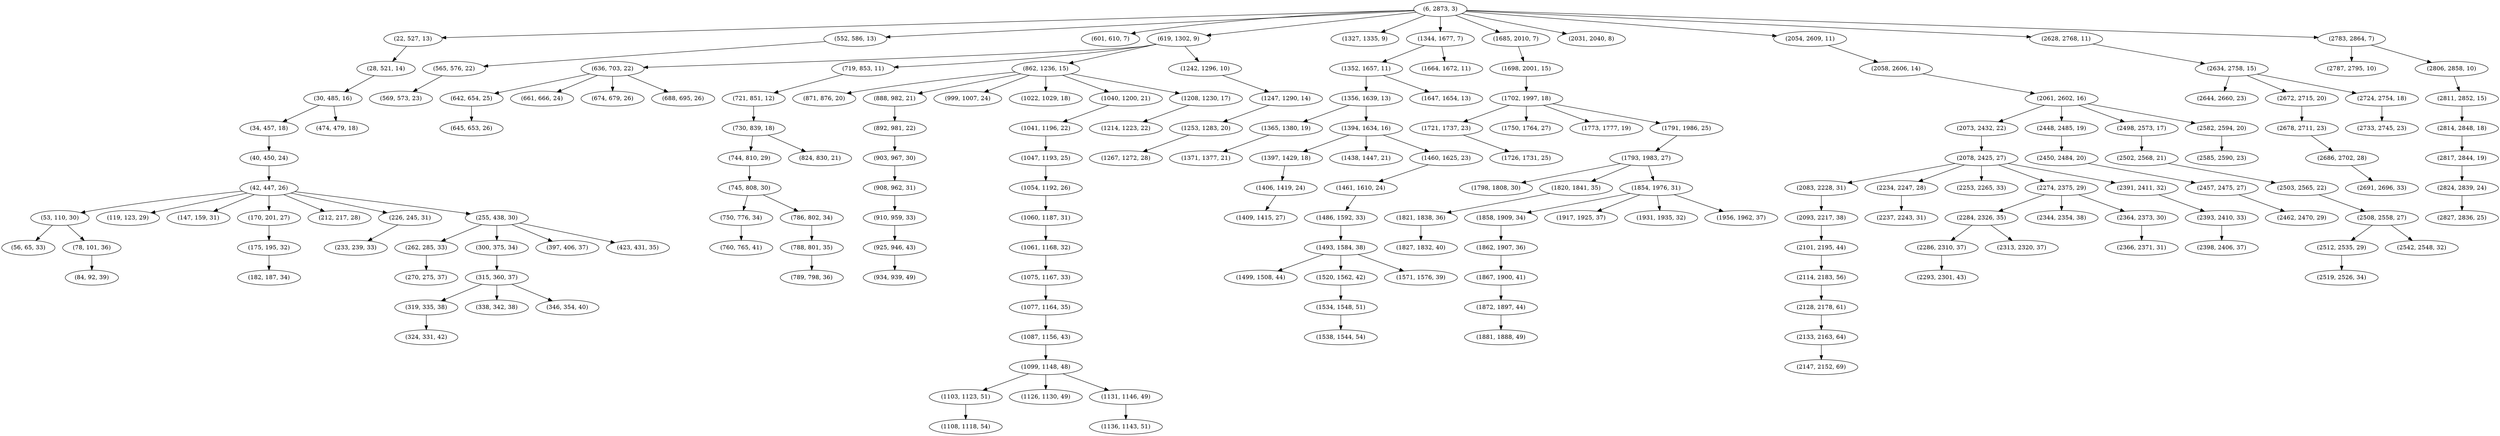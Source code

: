 digraph tree {
    "(6, 2873, 3)";
    "(22, 527, 13)";
    "(28, 521, 14)";
    "(30, 485, 16)";
    "(34, 457, 18)";
    "(40, 450, 24)";
    "(42, 447, 26)";
    "(53, 110, 30)";
    "(56, 65, 33)";
    "(78, 101, 36)";
    "(84, 92, 39)";
    "(119, 123, 29)";
    "(147, 159, 31)";
    "(170, 201, 27)";
    "(175, 195, 32)";
    "(182, 187, 34)";
    "(212, 217, 28)";
    "(226, 245, 31)";
    "(233, 239, 33)";
    "(255, 438, 30)";
    "(262, 285, 33)";
    "(270, 275, 37)";
    "(300, 375, 34)";
    "(315, 360, 37)";
    "(319, 335, 38)";
    "(324, 331, 42)";
    "(338, 342, 38)";
    "(346, 354, 40)";
    "(397, 406, 37)";
    "(423, 431, 35)";
    "(474, 479, 18)";
    "(552, 586, 13)";
    "(565, 576, 22)";
    "(569, 573, 23)";
    "(601, 610, 7)";
    "(619, 1302, 9)";
    "(636, 703, 22)";
    "(642, 654, 25)";
    "(645, 653, 26)";
    "(661, 666, 24)";
    "(674, 679, 26)";
    "(688, 695, 26)";
    "(719, 853, 11)";
    "(721, 851, 12)";
    "(730, 839, 18)";
    "(744, 810, 29)";
    "(745, 808, 30)";
    "(750, 776, 34)";
    "(760, 765, 41)";
    "(786, 802, 34)";
    "(788, 801, 35)";
    "(789, 798, 36)";
    "(824, 830, 21)";
    "(862, 1236, 15)";
    "(871, 876, 20)";
    "(888, 982, 21)";
    "(892, 981, 22)";
    "(903, 967, 30)";
    "(908, 962, 31)";
    "(910, 959, 33)";
    "(925, 946, 43)";
    "(934, 939, 49)";
    "(999, 1007, 24)";
    "(1022, 1029, 18)";
    "(1040, 1200, 21)";
    "(1041, 1196, 22)";
    "(1047, 1193, 25)";
    "(1054, 1192, 26)";
    "(1060, 1187, 31)";
    "(1061, 1168, 32)";
    "(1075, 1167, 33)";
    "(1077, 1164, 35)";
    "(1087, 1156, 43)";
    "(1099, 1148, 48)";
    "(1103, 1123, 51)";
    "(1108, 1118, 54)";
    "(1126, 1130, 49)";
    "(1131, 1146, 49)";
    "(1136, 1143, 51)";
    "(1208, 1230, 17)";
    "(1214, 1223, 22)";
    "(1242, 1296, 10)";
    "(1247, 1290, 14)";
    "(1253, 1283, 20)";
    "(1267, 1272, 28)";
    "(1327, 1335, 9)";
    "(1344, 1677, 7)";
    "(1352, 1657, 11)";
    "(1356, 1639, 13)";
    "(1365, 1380, 19)";
    "(1371, 1377, 21)";
    "(1394, 1634, 16)";
    "(1397, 1429, 18)";
    "(1406, 1419, 24)";
    "(1409, 1415, 27)";
    "(1438, 1447, 21)";
    "(1460, 1625, 23)";
    "(1461, 1610, 24)";
    "(1486, 1592, 33)";
    "(1493, 1584, 38)";
    "(1499, 1508, 44)";
    "(1520, 1562, 42)";
    "(1534, 1548, 51)";
    "(1538, 1544, 54)";
    "(1571, 1576, 39)";
    "(1647, 1654, 13)";
    "(1664, 1672, 11)";
    "(1685, 2010, 7)";
    "(1698, 2001, 15)";
    "(1702, 1997, 18)";
    "(1721, 1737, 23)";
    "(1726, 1731, 25)";
    "(1750, 1764, 27)";
    "(1773, 1777, 19)";
    "(1791, 1986, 25)";
    "(1793, 1983, 27)";
    "(1798, 1808, 30)";
    "(1820, 1841, 35)";
    "(1821, 1838, 36)";
    "(1827, 1832, 40)";
    "(1854, 1976, 31)";
    "(1858, 1909, 34)";
    "(1862, 1907, 36)";
    "(1867, 1900, 41)";
    "(1872, 1897, 44)";
    "(1881, 1888, 49)";
    "(1917, 1925, 37)";
    "(1931, 1935, 32)";
    "(1956, 1962, 37)";
    "(2031, 2040, 8)";
    "(2054, 2609, 11)";
    "(2058, 2606, 14)";
    "(2061, 2602, 16)";
    "(2073, 2432, 22)";
    "(2078, 2425, 27)";
    "(2083, 2228, 31)";
    "(2093, 2217, 38)";
    "(2101, 2195, 44)";
    "(2114, 2183, 56)";
    "(2128, 2178, 61)";
    "(2133, 2163, 64)";
    "(2147, 2152, 69)";
    "(2234, 2247, 28)";
    "(2237, 2243, 31)";
    "(2253, 2265, 33)";
    "(2274, 2375, 29)";
    "(2284, 2326, 35)";
    "(2286, 2310, 37)";
    "(2293, 2301, 43)";
    "(2313, 2320, 37)";
    "(2344, 2354, 38)";
    "(2364, 2373, 30)";
    "(2366, 2371, 31)";
    "(2391, 2411, 32)";
    "(2393, 2410, 33)";
    "(2398, 2406, 37)";
    "(2448, 2485, 19)";
    "(2450, 2484, 20)";
    "(2457, 2475, 27)";
    "(2462, 2470, 29)";
    "(2498, 2573, 17)";
    "(2502, 2568, 21)";
    "(2503, 2565, 22)";
    "(2508, 2558, 27)";
    "(2512, 2535, 29)";
    "(2519, 2526, 34)";
    "(2542, 2548, 32)";
    "(2582, 2594, 20)";
    "(2585, 2590, 23)";
    "(2628, 2768, 11)";
    "(2634, 2758, 15)";
    "(2644, 2660, 23)";
    "(2672, 2715, 20)";
    "(2678, 2711, 23)";
    "(2686, 2702, 28)";
    "(2691, 2696, 33)";
    "(2724, 2754, 18)";
    "(2733, 2745, 23)";
    "(2783, 2864, 7)";
    "(2787, 2795, 10)";
    "(2806, 2858, 10)";
    "(2811, 2852, 15)";
    "(2814, 2848, 18)";
    "(2817, 2844, 19)";
    "(2824, 2839, 24)";
    "(2827, 2836, 25)";
    "(6, 2873, 3)" -> "(22, 527, 13)";
    "(6, 2873, 3)" -> "(552, 586, 13)";
    "(6, 2873, 3)" -> "(601, 610, 7)";
    "(6, 2873, 3)" -> "(619, 1302, 9)";
    "(6, 2873, 3)" -> "(1327, 1335, 9)";
    "(6, 2873, 3)" -> "(1344, 1677, 7)";
    "(6, 2873, 3)" -> "(1685, 2010, 7)";
    "(6, 2873, 3)" -> "(2031, 2040, 8)";
    "(6, 2873, 3)" -> "(2054, 2609, 11)";
    "(6, 2873, 3)" -> "(2628, 2768, 11)";
    "(6, 2873, 3)" -> "(2783, 2864, 7)";
    "(22, 527, 13)" -> "(28, 521, 14)";
    "(28, 521, 14)" -> "(30, 485, 16)";
    "(30, 485, 16)" -> "(34, 457, 18)";
    "(30, 485, 16)" -> "(474, 479, 18)";
    "(34, 457, 18)" -> "(40, 450, 24)";
    "(40, 450, 24)" -> "(42, 447, 26)";
    "(42, 447, 26)" -> "(53, 110, 30)";
    "(42, 447, 26)" -> "(119, 123, 29)";
    "(42, 447, 26)" -> "(147, 159, 31)";
    "(42, 447, 26)" -> "(170, 201, 27)";
    "(42, 447, 26)" -> "(212, 217, 28)";
    "(42, 447, 26)" -> "(226, 245, 31)";
    "(42, 447, 26)" -> "(255, 438, 30)";
    "(53, 110, 30)" -> "(56, 65, 33)";
    "(53, 110, 30)" -> "(78, 101, 36)";
    "(78, 101, 36)" -> "(84, 92, 39)";
    "(170, 201, 27)" -> "(175, 195, 32)";
    "(175, 195, 32)" -> "(182, 187, 34)";
    "(226, 245, 31)" -> "(233, 239, 33)";
    "(255, 438, 30)" -> "(262, 285, 33)";
    "(255, 438, 30)" -> "(300, 375, 34)";
    "(255, 438, 30)" -> "(397, 406, 37)";
    "(255, 438, 30)" -> "(423, 431, 35)";
    "(262, 285, 33)" -> "(270, 275, 37)";
    "(300, 375, 34)" -> "(315, 360, 37)";
    "(315, 360, 37)" -> "(319, 335, 38)";
    "(315, 360, 37)" -> "(338, 342, 38)";
    "(315, 360, 37)" -> "(346, 354, 40)";
    "(319, 335, 38)" -> "(324, 331, 42)";
    "(552, 586, 13)" -> "(565, 576, 22)";
    "(565, 576, 22)" -> "(569, 573, 23)";
    "(619, 1302, 9)" -> "(636, 703, 22)";
    "(619, 1302, 9)" -> "(719, 853, 11)";
    "(619, 1302, 9)" -> "(862, 1236, 15)";
    "(619, 1302, 9)" -> "(1242, 1296, 10)";
    "(636, 703, 22)" -> "(642, 654, 25)";
    "(636, 703, 22)" -> "(661, 666, 24)";
    "(636, 703, 22)" -> "(674, 679, 26)";
    "(636, 703, 22)" -> "(688, 695, 26)";
    "(642, 654, 25)" -> "(645, 653, 26)";
    "(719, 853, 11)" -> "(721, 851, 12)";
    "(721, 851, 12)" -> "(730, 839, 18)";
    "(730, 839, 18)" -> "(744, 810, 29)";
    "(730, 839, 18)" -> "(824, 830, 21)";
    "(744, 810, 29)" -> "(745, 808, 30)";
    "(745, 808, 30)" -> "(750, 776, 34)";
    "(745, 808, 30)" -> "(786, 802, 34)";
    "(750, 776, 34)" -> "(760, 765, 41)";
    "(786, 802, 34)" -> "(788, 801, 35)";
    "(788, 801, 35)" -> "(789, 798, 36)";
    "(862, 1236, 15)" -> "(871, 876, 20)";
    "(862, 1236, 15)" -> "(888, 982, 21)";
    "(862, 1236, 15)" -> "(999, 1007, 24)";
    "(862, 1236, 15)" -> "(1022, 1029, 18)";
    "(862, 1236, 15)" -> "(1040, 1200, 21)";
    "(862, 1236, 15)" -> "(1208, 1230, 17)";
    "(888, 982, 21)" -> "(892, 981, 22)";
    "(892, 981, 22)" -> "(903, 967, 30)";
    "(903, 967, 30)" -> "(908, 962, 31)";
    "(908, 962, 31)" -> "(910, 959, 33)";
    "(910, 959, 33)" -> "(925, 946, 43)";
    "(925, 946, 43)" -> "(934, 939, 49)";
    "(1040, 1200, 21)" -> "(1041, 1196, 22)";
    "(1041, 1196, 22)" -> "(1047, 1193, 25)";
    "(1047, 1193, 25)" -> "(1054, 1192, 26)";
    "(1054, 1192, 26)" -> "(1060, 1187, 31)";
    "(1060, 1187, 31)" -> "(1061, 1168, 32)";
    "(1061, 1168, 32)" -> "(1075, 1167, 33)";
    "(1075, 1167, 33)" -> "(1077, 1164, 35)";
    "(1077, 1164, 35)" -> "(1087, 1156, 43)";
    "(1087, 1156, 43)" -> "(1099, 1148, 48)";
    "(1099, 1148, 48)" -> "(1103, 1123, 51)";
    "(1099, 1148, 48)" -> "(1126, 1130, 49)";
    "(1099, 1148, 48)" -> "(1131, 1146, 49)";
    "(1103, 1123, 51)" -> "(1108, 1118, 54)";
    "(1131, 1146, 49)" -> "(1136, 1143, 51)";
    "(1208, 1230, 17)" -> "(1214, 1223, 22)";
    "(1242, 1296, 10)" -> "(1247, 1290, 14)";
    "(1247, 1290, 14)" -> "(1253, 1283, 20)";
    "(1253, 1283, 20)" -> "(1267, 1272, 28)";
    "(1344, 1677, 7)" -> "(1352, 1657, 11)";
    "(1344, 1677, 7)" -> "(1664, 1672, 11)";
    "(1352, 1657, 11)" -> "(1356, 1639, 13)";
    "(1352, 1657, 11)" -> "(1647, 1654, 13)";
    "(1356, 1639, 13)" -> "(1365, 1380, 19)";
    "(1356, 1639, 13)" -> "(1394, 1634, 16)";
    "(1365, 1380, 19)" -> "(1371, 1377, 21)";
    "(1394, 1634, 16)" -> "(1397, 1429, 18)";
    "(1394, 1634, 16)" -> "(1438, 1447, 21)";
    "(1394, 1634, 16)" -> "(1460, 1625, 23)";
    "(1397, 1429, 18)" -> "(1406, 1419, 24)";
    "(1406, 1419, 24)" -> "(1409, 1415, 27)";
    "(1460, 1625, 23)" -> "(1461, 1610, 24)";
    "(1461, 1610, 24)" -> "(1486, 1592, 33)";
    "(1486, 1592, 33)" -> "(1493, 1584, 38)";
    "(1493, 1584, 38)" -> "(1499, 1508, 44)";
    "(1493, 1584, 38)" -> "(1520, 1562, 42)";
    "(1493, 1584, 38)" -> "(1571, 1576, 39)";
    "(1520, 1562, 42)" -> "(1534, 1548, 51)";
    "(1534, 1548, 51)" -> "(1538, 1544, 54)";
    "(1685, 2010, 7)" -> "(1698, 2001, 15)";
    "(1698, 2001, 15)" -> "(1702, 1997, 18)";
    "(1702, 1997, 18)" -> "(1721, 1737, 23)";
    "(1702, 1997, 18)" -> "(1750, 1764, 27)";
    "(1702, 1997, 18)" -> "(1773, 1777, 19)";
    "(1702, 1997, 18)" -> "(1791, 1986, 25)";
    "(1721, 1737, 23)" -> "(1726, 1731, 25)";
    "(1791, 1986, 25)" -> "(1793, 1983, 27)";
    "(1793, 1983, 27)" -> "(1798, 1808, 30)";
    "(1793, 1983, 27)" -> "(1820, 1841, 35)";
    "(1793, 1983, 27)" -> "(1854, 1976, 31)";
    "(1820, 1841, 35)" -> "(1821, 1838, 36)";
    "(1821, 1838, 36)" -> "(1827, 1832, 40)";
    "(1854, 1976, 31)" -> "(1858, 1909, 34)";
    "(1854, 1976, 31)" -> "(1917, 1925, 37)";
    "(1854, 1976, 31)" -> "(1931, 1935, 32)";
    "(1854, 1976, 31)" -> "(1956, 1962, 37)";
    "(1858, 1909, 34)" -> "(1862, 1907, 36)";
    "(1862, 1907, 36)" -> "(1867, 1900, 41)";
    "(1867, 1900, 41)" -> "(1872, 1897, 44)";
    "(1872, 1897, 44)" -> "(1881, 1888, 49)";
    "(2054, 2609, 11)" -> "(2058, 2606, 14)";
    "(2058, 2606, 14)" -> "(2061, 2602, 16)";
    "(2061, 2602, 16)" -> "(2073, 2432, 22)";
    "(2061, 2602, 16)" -> "(2448, 2485, 19)";
    "(2061, 2602, 16)" -> "(2498, 2573, 17)";
    "(2061, 2602, 16)" -> "(2582, 2594, 20)";
    "(2073, 2432, 22)" -> "(2078, 2425, 27)";
    "(2078, 2425, 27)" -> "(2083, 2228, 31)";
    "(2078, 2425, 27)" -> "(2234, 2247, 28)";
    "(2078, 2425, 27)" -> "(2253, 2265, 33)";
    "(2078, 2425, 27)" -> "(2274, 2375, 29)";
    "(2078, 2425, 27)" -> "(2391, 2411, 32)";
    "(2083, 2228, 31)" -> "(2093, 2217, 38)";
    "(2093, 2217, 38)" -> "(2101, 2195, 44)";
    "(2101, 2195, 44)" -> "(2114, 2183, 56)";
    "(2114, 2183, 56)" -> "(2128, 2178, 61)";
    "(2128, 2178, 61)" -> "(2133, 2163, 64)";
    "(2133, 2163, 64)" -> "(2147, 2152, 69)";
    "(2234, 2247, 28)" -> "(2237, 2243, 31)";
    "(2274, 2375, 29)" -> "(2284, 2326, 35)";
    "(2274, 2375, 29)" -> "(2344, 2354, 38)";
    "(2274, 2375, 29)" -> "(2364, 2373, 30)";
    "(2284, 2326, 35)" -> "(2286, 2310, 37)";
    "(2284, 2326, 35)" -> "(2313, 2320, 37)";
    "(2286, 2310, 37)" -> "(2293, 2301, 43)";
    "(2364, 2373, 30)" -> "(2366, 2371, 31)";
    "(2391, 2411, 32)" -> "(2393, 2410, 33)";
    "(2393, 2410, 33)" -> "(2398, 2406, 37)";
    "(2448, 2485, 19)" -> "(2450, 2484, 20)";
    "(2450, 2484, 20)" -> "(2457, 2475, 27)";
    "(2457, 2475, 27)" -> "(2462, 2470, 29)";
    "(2498, 2573, 17)" -> "(2502, 2568, 21)";
    "(2502, 2568, 21)" -> "(2503, 2565, 22)";
    "(2503, 2565, 22)" -> "(2508, 2558, 27)";
    "(2508, 2558, 27)" -> "(2512, 2535, 29)";
    "(2508, 2558, 27)" -> "(2542, 2548, 32)";
    "(2512, 2535, 29)" -> "(2519, 2526, 34)";
    "(2582, 2594, 20)" -> "(2585, 2590, 23)";
    "(2628, 2768, 11)" -> "(2634, 2758, 15)";
    "(2634, 2758, 15)" -> "(2644, 2660, 23)";
    "(2634, 2758, 15)" -> "(2672, 2715, 20)";
    "(2634, 2758, 15)" -> "(2724, 2754, 18)";
    "(2672, 2715, 20)" -> "(2678, 2711, 23)";
    "(2678, 2711, 23)" -> "(2686, 2702, 28)";
    "(2686, 2702, 28)" -> "(2691, 2696, 33)";
    "(2724, 2754, 18)" -> "(2733, 2745, 23)";
    "(2783, 2864, 7)" -> "(2787, 2795, 10)";
    "(2783, 2864, 7)" -> "(2806, 2858, 10)";
    "(2806, 2858, 10)" -> "(2811, 2852, 15)";
    "(2811, 2852, 15)" -> "(2814, 2848, 18)";
    "(2814, 2848, 18)" -> "(2817, 2844, 19)";
    "(2817, 2844, 19)" -> "(2824, 2839, 24)";
    "(2824, 2839, 24)" -> "(2827, 2836, 25)";
}
